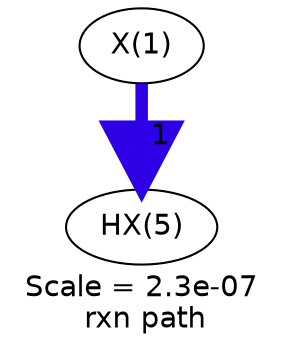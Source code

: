 digraph reaction_paths {
center=1;
s21 -> s22[fontname="Helvetica", style="setlinewidth(6)", arrowsize=3, color="0.7, 1.5, 0.9"
, label=" 1"];
s21 [ fontname="Helvetica", label="X(1)"];
s22 [ fontname="Helvetica", label="HX(5)"];
 label = "Scale = 2.3e-07\l rxn path";
 fontname = "Helvetica";
}
